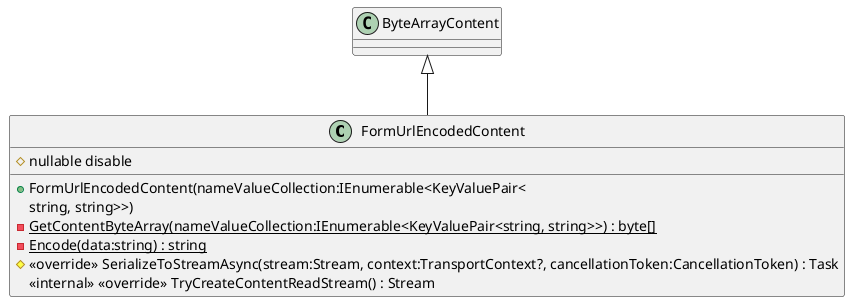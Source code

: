 @startuml
class FormUrlEncodedContent {
    + FormUrlEncodedContent(nameValueCollection:IEnumerable<KeyValuePair<
      #nullable disable
      string, string>>)
    - {static} GetContentByteArray(nameValueCollection:IEnumerable<KeyValuePair<string, string>>) : byte[]
    - {static} Encode(data:string) : string
    # <<override>> SerializeToStreamAsync(stream:Stream, context:TransportContext?, cancellationToken:CancellationToken) : Task
    <<internal>> <<override>> TryCreateContentReadStream() : Stream
}
ByteArrayContent <|-- FormUrlEncodedContent
@enduml
